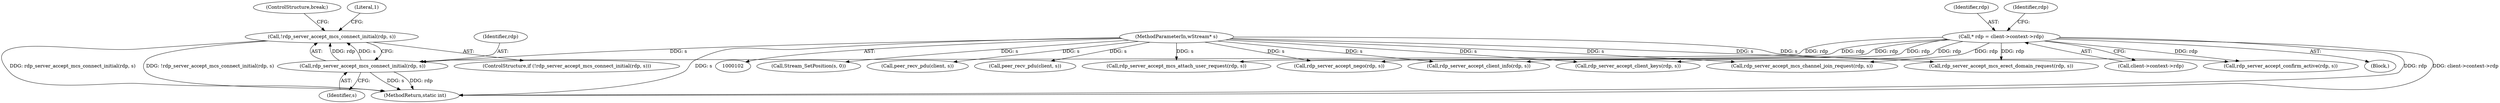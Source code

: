 digraph "0_FreeRDP_0773bb9303d24473fe1185d85a424dfe159aff53_0@API" {
"1000207" [label="(Call,!rdp_server_accept_mcs_connect_initial(rdp, s))"];
"1000208" [label="(Call,rdp_server_accept_mcs_connect_initial(rdp, s))"];
"1000114" [label="(Call,* rdp = client->context->rdp)"];
"1000104" [label="(MethodParameterIn,wStream* s)"];
"1000327" [label="(MethodReturn,static int)"];
"1000296" [label="(Call,Stream_SetPosition(s, 0))"];
"1000228" [label="(Call,rdp_server_accept_mcs_attach_user_request(rdp, s))"];
"1000115" [label="(Identifier,rdp)"];
"1000123" [label="(Identifier,rdp)"];
"1000300" [label="(Call,peer_recv_pdu(client, s))"];
"1000129" [label="(Call,rdp_server_accept_nego(rdp, s))"];
"1000270" [label="(Call,rdp_server_accept_client_info(rdp, s))"];
"1000206" [label="(ControlStructure,if (!rdp_server_accept_mcs_connect_initial(rdp, s)))"];
"1000209" [label="(Identifier,rdp)"];
"1000106" [label="(Block,)"];
"1000104" [label="(MethodParameterIn,wStream* s)"];
"1000292" [label="(Call,rdp_server_accept_confirm_active(rdp, s))"];
"1000207" [label="(Call,!rdp_server_accept_mcs_connect_initial(rdp, s))"];
"1000238" [label="(Call,rdp_server_accept_mcs_channel_join_request(rdp, s))"];
"1000116" [label="(Call,client->context->rdp)"];
"1000214" [label="(ControlStructure,break;)"];
"1000307" [label="(Call,peer_recv_pdu(client, s))"];
"1000114" [label="(Call,* rdp = client->context->rdp)"];
"1000255" [label="(Call,rdp_server_accept_client_keys(rdp, s))"];
"1000208" [label="(Call,rdp_server_accept_mcs_connect_initial(rdp, s))"];
"1000218" [label="(Call,rdp_server_accept_mcs_erect_domain_request(rdp, s))"];
"1000213" [label="(Literal,1)"];
"1000210" [label="(Identifier,s)"];
"1000207" -> "1000206"  [label="AST: "];
"1000207" -> "1000208"  [label="CFG: "];
"1000208" -> "1000207"  [label="AST: "];
"1000213" -> "1000207"  [label="CFG: "];
"1000214" -> "1000207"  [label="CFG: "];
"1000207" -> "1000327"  [label="DDG: rdp_server_accept_mcs_connect_initial(rdp, s)"];
"1000207" -> "1000327"  [label="DDG: !rdp_server_accept_mcs_connect_initial(rdp, s)"];
"1000208" -> "1000207"  [label="DDG: rdp"];
"1000208" -> "1000207"  [label="DDG: s"];
"1000208" -> "1000210"  [label="CFG: "];
"1000209" -> "1000208"  [label="AST: "];
"1000210" -> "1000208"  [label="AST: "];
"1000208" -> "1000327"  [label="DDG: rdp"];
"1000208" -> "1000327"  [label="DDG: s"];
"1000114" -> "1000208"  [label="DDG: rdp"];
"1000104" -> "1000208"  [label="DDG: s"];
"1000114" -> "1000106"  [label="AST: "];
"1000114" -> "1000116"  [label="CFG: "];
"1000115" -> "1000114"  [label="AST: "];
"1000116" -> "1000114"  [label="AST: "];
"1000123" -> "1000114"  [label="CFG: "];
"1000114" -> "1000327"  [label="DDG: rdp"];
"1000114" -> "1000327"  [label="DDG: client->context->rdp"];
"1000114" -> "1000129"  [label="DDG: rdp"];
"1000114" -> "1000218"  [label="DDG: rdp"];
"1000114" -> "1000228"  [label="DDG: rdp"];
"1000114" -> "1000238"  [label="DDG: rdp"];
"1000114" -> "1000255"  [label="DDG: rdp"];
"1000114" -> "1000270"  [label="DDG: rdp"];
"1000114" -> "1000292"  [label="DDG: rdp"];
"1000104" -> "1000102"  [label="AST: "];
"1000104" -> "1000327"  [label="DDG: s"];
"1000104" -> "1000129"  [label="DDG: s"];
"1000104" -> "1000218"  [label="DDG: s"];
"1000104" -> "1000228"  [label="DDG: s"];
"1000104" -> "1000238"  [label="DDG: s"];
"1000104" -> "1000255"  [label="DDG: s"];
"1000104" -> "1000270"  [label="DDG: s"];
"1000104" -> "1000292"  [label="DDG: s"];
"1000104" -> "1000296"  [label="DDG: s"];
"1000104" -> "1000300"  [label="DDG: s"];
"1000104" -> "1000307"  [label="DDG: s"];
}
